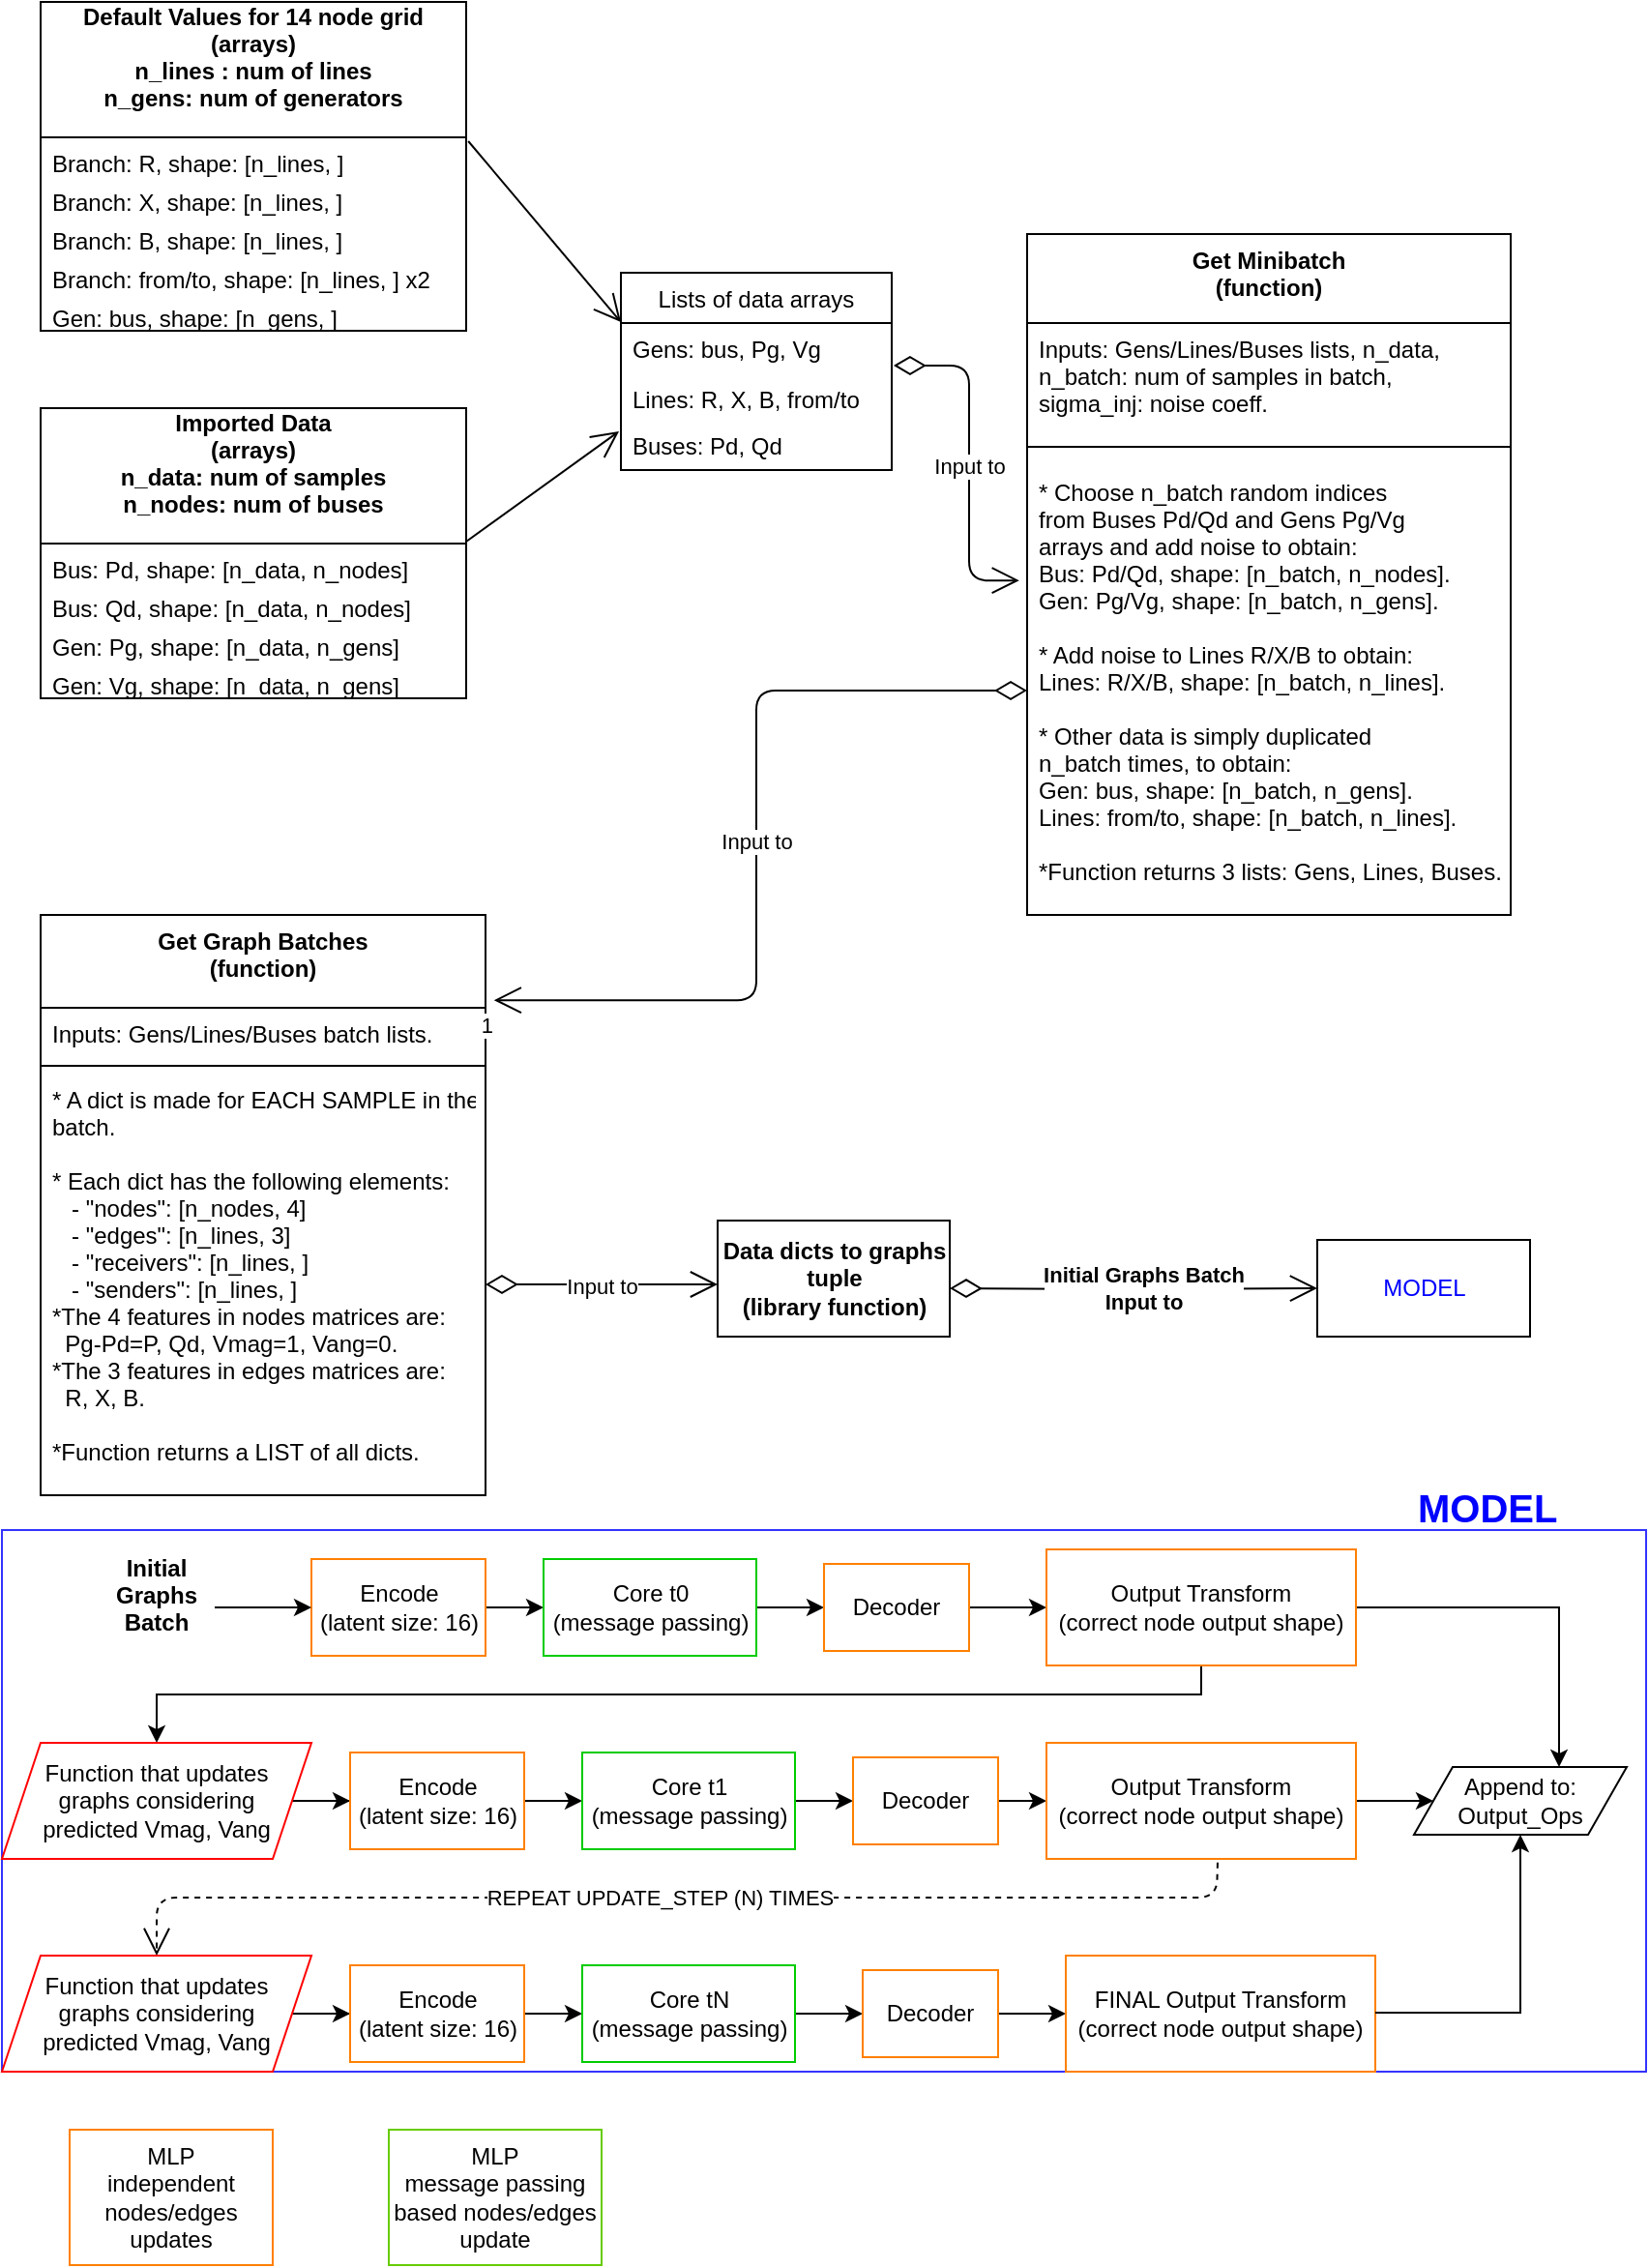 <mxfile version="14.0.1" type="github">
  <diagram id="NX9X9Dx4tGmhcnGqsxjO" name="Page-1">
    <mxGraphModel dx="1483" dy="879" grid="1" gridSize="10" guides="1" tooltips="1" connect="1" arrows="1" fold="1" page="1" pageScale="1" pageWidth="850" pageHeight="1100" math="0" shadow="0">
      <root>
        <mxCell id="0" />
        <mxCell id="1" parent="0" />
        <mxCell id="xKvRT-cBqtyTfY7rPIqp-101" value="" style="verticalLabelPosition=bottom;verticalAlign=top;html=1;shape=mxgraph.basic.rect;fillColor2=none;strokeWidth=1;size=20;indent=5;rotation=0;labelBorderColor=#0000FF;strokeColor=#3333FF;" vertex="1" parent="1">
          <mxGeometry y="810" width="850" height="280" as="geometry" />
        </mxCell>
        <mxCell id="xKvRT-cBqtyTfY7rPIqp-8" value="Imported Data&#xa;(arrays)&#xa;n_data: num of samples&#xa;n_nodes: num of buses&#xa;" style="swimlane;fontStyle=1;childLayout=stackLayout;horizontal=1;startSize=70;fillColor=none;horizontalStack=0;resizeParent=1;resizeParentMax=0;resizeLast=0;collapsible=1;marginBottom=0;" vertex="1" parent="1">
          <mxGeometry x="20" y="230" width="220" height="150" as="geometry" />
        </mxCell>
        <mxCell id="xKvRT-cBqtyTfY7rPIqp-9" value="Bus: Pd, shape:  [n_data, n_nodes]" style="text;strokeColor=none;fillColor=none;align=left;verticalAlign=top;spacingLeft=4;spacingRight=4;overflow=hidden;rotatable=0;points=[[0,0.5],[1,0.5]];portConstraint=eastwest;" vertex="1" parent="xKvRT-cBqtyTfY7rPIqp-8">
          <mxGeometry y="70" width="220" height="20" as="geometry" />
        </mxCell>
        <mxCell id="xKvRT-cBqtyTfY7rPIqp-10" value="Bus: Qd, shape:  [n_data, n_nodes]" style="text;strokeColor=none;fillColor=none;align=left;verticalAlign=top;spacingLeft=4;spacingRight=4;overflow=hidden;rotatable=0;points=[[0,0.5],[1,0.5]];portConstraint=eastwest;" vertex="1" parent="xKvRT-cBqtyTfY7rPIqp-8">
          <mxGeometry y="90" width="220" height="20" as="geometry" />
        </mxCell>
        <mxCell id="xKvRT-cBqtyTfY7rPIqp-11" value="Gen: Pg, shape:  [n_data, n_gens]&#xa;&#xa;" style="text;strokeColor=none;fillColor=none;align=left;verticalAlign=top;spacingLeft=4;spacingRight=4;overflow=hidden;rotatable=0;points=[[0,0.5],[1,0.5]];portConstraint=eastwest;" vertex="1" parent="xKvRT-cBqtyTfY7rPIqp-8">
          <mxGeometry y="110" width="220" height="20" as="geometry" />
        </mxCell>
        <mxCell id="xKvRT-cBqtyTfY7rPIqp-15" value="Gen: Vg, shape:  [n_data, n_gens]" style="text;strokeColor=none;fillColor=none;align=left;verticalAlign=top;spacingLeft=4;spacingRight=4;overflow=hidden;rotatable=0;points=[[0,0.5],[1,0.5]];portConstraint=eastwest;" vertex="1" parent="xKvRT-cBqtyTfY7rPIqp-8">
          <mxGeometry y="130" width="220" height="20" as="geometry" />
        </mxCell>
        <mxCell id="xKvRT-cBqtyTfY7rPIqp-17" value="Default Values for 14 node grid&#xa;(arrays)&#xa;n_lines : num of lines &#xa;n_gens: num of generators&#xa;" style="swimlane;fontStyle=1;childLayout=stackLayout;horizontal=1;startSize=70;fillColor=none;horizontalStack=0;resizeParent=1;resizeParentMax=0;resizeLast=0;collapsible=1;marginBottom=0;" vertex="1" parent="1">
          <mxGeometry x="20" y="20" width="220" height="170" as="geometry" />
        </mxCell>
        <mxCell id="xKvRT-cBqtyTfY7rPIqp-18" value="Branch: R, shape: [n_lines, ]" style="text;strokeColor=none;fillColor=none;align=left;verticalAlign=top;spacingLeft=4;spacingRight=4;overflow=hidden;rotatable=0;points=[[0,0.5],[1,0.5]];portConstraint=eastwest;" vertex="1" parent="xKvRT-cBqtyTfY7rPIqp-17">
          <mxGeometry y="70" width="220" height="20" as="geometry" />
        </mxCell>
        <mxCell id="xKvRT-cBqtyTfY7rPIqp-19" value="Branch: X, shape: [n_lines, ]" style="text;strokeColor=none;fillColor=none;align=left;verticalAlign=top;spacingLeft=4;spacingRight=4;overflow=hidden;rotatable=0;points=[[0,0.5],[1,0.5]];portConstraint=eastwest;" vertex="1" parent="xKvRT-cBqtyTfY7rPIqp-17">
          <mxGeometry y="90" width="220" height="20" as="geometry" />
        </mxCell>
        <mxCell id="xKvRT-cBqtyTfY7rPIqp-20" value="Branch: B, shape:  [n_lines, ]&#xa;&#xa;" style="text;strokeColor=none;fillColor=none;align=left;verticalAlign=top;spacingLeft=4;spacingRight=4;overflow=hidden;rotatable=0;points=[[0,0.5],[1,0.5]];portConstraint=eastwest;" vertex="1" parent="xKvRT-cBqtyTfY7rPIqp-17">
          <mxGeometry y="110" width="220" height="20" as="geometry" />
        </mxCell>
        <mxCell id="xKvRT-cBqtyTfY7rPIqp-21" value="Branch: from/to, shape:  [n_lines, ] x2" style="text;strokeColor=none;fillColor=none;align=left;verticalAlign=top;spacingLeft=4;spacingRight=4;overflow=hidden;rotatable=0;points=[[0,0.5],[1,0.5]];portConstraint=eastwest;" vertex="1" parent="xKvRT-cBqtyTfY7rPIqp-17">
          <mxGeometry y="130" width="220" height="20" as="geometry" />
        </mxCell>
        <mxCell id="xKvRT-cBqtyTfY7rPIqp-22" value="Gen: bus, shape:  [n_gens, ]" style="text;strokeColor=none;fillColor=none;align=left;verticalAlign=top;spacingLeft=4;spacingRight=4;overflow=hidden;rotatable=0;points=[[0,0.5],[1,0.5]];portConstraint=eastwest;" vertex="1" parent="xKvRT-cBqtyTfY7rPIqp-17">
          <mxGeometry y="150" width="220" height="20" as="geometry" />
        </mxCell>
        <mxCell id="xKvRT-cBqtyTfY7rPIqp-24" value="" style="endArrow=open;endFill=1;endSize=12;html=1;exitX=1.005;exitY=0.1;exitDx=0;exitDy=0;exitPerimeter=0;entryX=0;entryY=0.25;entryDx=0;entryDy=0;" edge="1" parent="1" source="xKvRT-cBqtyTfY7rPIqp-18" target="xKvRT-cBqtyTfY7rPIqp-35">
          <mxGeometry width="160" relative="1" as="geometry">
            <mxPoint x="350" y="240" as="sourcePoint" />
            <mxPoint x="320" y="130" as="targetPoint" />
          </mxGeometry>
        </mxCell>
        <mxCell id="xKvRT-cBqtyTfY7rPIqp-25" value="" style="endArrow=open;endFill=1;endSize=12;html=1;exitX=1;exitY=-0.05;exitDx=0;exitDy=0;exitPerimeter=0;entryX=-0.007;entryY=0.231;entryDx=0;entryDy=0;entryPerimeter=0;" edge="1" parent="1" source="xKvRT-cBqtyTfY7rPIqp-9" target="xKvRT-cBqtyTfY7rPIqp-38">
          <mxGeometry width="160" relative="1" as="geometry">
            <mxPoint x="350" y="240" as="sourcePoint" />
            <mxPoint x="320" y="280" as="targetPoint" />
          </mxGeometry>
        </mxCell>
        <mxCell id="xKvRT-cBqtyTfY7rPIqp-30" value="Get Minibatch&#xa;(function)&#xa;" style="swimlane;fontStyle=1;align=center;verticalAlign=top;childLayout=stackLayout;horizontal=1;startSize=46;horizontalStack=0;resizeParent=1;resizeParentMax=0;resizeLast=0;collapsible=1;marginBottom=0;" vertex="1" parent="1">
          <mxGeometry x="530" y="140" width="250" height="352" as="geometry" />
        </mxCell>
        <mxCell id="xKvRT-cBqtyTfY7rPIqp-31" value="Inputs: Gens/Lines/Buses lists, n_data,&#xa; n_batch: num of samples in batch,&#xa; sigma_inj: noise coeff.&#xa;&#xa;" style="text;strokeColor=none;fillColor=none;align=left;verticalAlign=top;spacingLeft=4;spacingRight=4;overflow=hidden;rotatable=0;points=[[0,0.5],[1,0.5]];portConstraint=eastwest;" vertex="1" parent="xKvRT-cBqtyTfY7rPIqp-30">
          <mxGeometry y="46" width="250" height="54" as="geometry" />
        </mxCell>
        <mxCell id="xKvRT-cBqtyTfY7rPIqp-32" value="" style="line;strokeWidth=1;fillColor=none;align=left;verticalAlign=middle;spacingTop=-1;spacingLeft=3;spacingRight=3;rotatable=0;labelPosition=right;points=[];portConstraint=eastwest;" vertex="1" parent="xKvRT-cBqtyTfY7rPIqp-30">
          <mxGeometry y="100" width="250" height="20" as="geometry" />
        </mxCell>
        <mxCell id="xKvRT-cBqtyTfY7rPIqp-45" value="* Choose n_batch random indices &#xa;from Buses Pd/Qd and Gens Pg/Vg&#xa;arrays and add noise to obtain:&#xa;Bus: Pd/Qd, shape: [n_batch, n_nodes].&#xa;Gen: Pg/Vg, shape: [n_batch, n_gens].&#xa;&#xa;* Add noise to Lines R/X/B to obtain:&#xa;Lines: R/X/B, shape: [n_batch, n_lines].&#xa;&#xa;* Other data is simply duplicated  &#xa;n_batch times, to obtain:&#xa;Gen: bus, shape: [n_batch, n_gens].&#xa;Lines: from/to, shape: [n_batch, n_lines].&#xa;&#xa;*Function returns 3 lists: Gens, Lines, Buses.&#xa; " style="text;strokeColor=none;fillColor=none;align=left;verticalAlign=top;spacingLeft=4;spacingRight=4;overflow=hidden;rotatable=0;points=[[0,0.5],[1,0.5]];portConstraint=eastwest;" vertex="1" parent="xKvRT-cBqtyTfY7rPIqp-30">
          <mxGeometry y="120" width="250" height="232" as="geometry" />
        </mxCell>
        <mxCell id="xKvRT-cBqtyTfY7rPIqp-35" value="Lists of data arrays" style="swimlane;fontStyle=0;childLayout=stackLayout;horizontal=1;startSize=26;fillColor=none;horizontalStack=0;resizeParent=1;resizeParentMax=0;resizeLast=0;collapsible=1;marginBottom=0;" vertex="1" parent="1">
          <mxGeometry x="320" y="160" width="140" height="102" as="geometry" />
        </mxCell>
        <mxCell id="xKvRT-cBqtyTfY7rPIqp-37" value="Gens: bus, Pg, Vg" style="text;strokeColor=none;fillColor=none;align=left;verticalAlign=top;spacingLeft=4;spacingRight=4;overflow=hidden;rotatable=0;points=[[0,0.5],[1,0.5]];portConstraint=eastwest;" vertex="1" parent="xKvRT-cBqtyTfY7rPIqp-35">
          <mxGeometry y="26" width="140" height="26" as="geometry" />
        </mxCell>
        <mxCell id="xKvRT-cBqtyTfY7rPIqp-36" value="Lines: R, X, B, from/to" style="text;strokeColor=none;fillColor=none;align=left;verticalAlign=top;spacingLeft=4;spacingRight=4;overflow=hidden;rotatable=0;points=[[0,0.5],[1,0.5]];portConstraint=eastwest;" vertex="1" parent="xKvRT-cBqtyTfY7rPIqp-35">
          <mxGeometry y="52" width="140" height="24" as="geometry" />
        </mxCell>
        <mxCell id="xKvRT-cBqtyTfY7rPIqp-38" value="Buses: Pd, Qd" style="text;strokeColor=none;fillColor=none;align=left;verticalAlign=top;spacingLeft=4;spacingRight=4;overflow=hidden;rotatable=0;points=[[0,0.5],[1,0.5]];portConstraint=eastwest;" vertex="1" parent="xKvRT-cBqtyTfY7rPIqp-35">
          <mxGeometry y="76" width="140" height="26" as="geometry" />
        </mxCell>
        <mxCell id="xKvRT-cBqtyTfY7rPIqp-41" value="Input to" style="endArrow=open;html=1;endSize=12;startArrow=diamondThin;startSize=14;startFill=0;edgeStyle=orthogonalEdgeStyle;exitX=1.007;exitY=-0.167;exitDx=0;exitDy=0;exitPerimeter=0;entryX=-0.017;entryY=0.341;entryDx=0;entryDy=0;entryPerimeter=0;" edge="1" parent="1" source="xKvRT-cBqtyTfY7rPIqp-36">
          <mxGeometry x="0.034" relative="1" as="geometry">
            <mxPoint x="330" y="320" as="sourcePoint" />
            <mxPoint x="525.92" y="319.112" as="targetPoint" />
            <Array as="points">
              <mxPoint x="500" y="208" />
              <mxPoint x="500" y="319" />
            </Array>
            <mxPoint as="offset" />
          </mxGeometry>
        </mxCell>
        <mxCell id="xKvRT-cBqtyTfY7rPIqp-46" value="Get Graph Batches&#xa;(function)" style="swimlane;fontStyle=1;align=center;verticalAlign=top;childLayout=stackLayout;horizontal=1;startSize=48;horizontalStack=0;resizeParent=1;resizeParentMax=0;resizeLast=0;collapsible=1;marginBottom=0;" vertex="1" parent="1">
          <mxGeometry x="20" y="492" width="230" height="300" as="geometry" />
        </mxCell>
        <mxCell id="xKvRT-cBqtyTfY7rPIqp-47" value="Inputs: Gens/Lines/Buses batch lists." style="text;strokeColor=none;fillColor=none;align=left;verticalAlign=top;spacingLeft=4;spacingRight=4;overflow=hidden;rotatable=0;points=[[0,0.5],[1,0.5]];portConstraint=eastwest;" vertex="1" parent="xKvRT-cBqtyTfY7rPIqp-46">
          <mxGeometry y="48" width="230" height="26" as="geometry" />
        </mxCell>
        <mxCell id="xKvRT-cBqtyTfY7rPIqp-48" value="" style="line;strokeWidth=1;fillColor=none;align=left;verticalAlign=middle;spacingTop=-1;spacingLeft=3;spacingRight=3;rotatable=0;labelPosition=right;points=[];portConstraint=eastwest;" vertex="1" parent="xKvRT-cBqtyTfY7rPIqp-46">
          <mxGeometry y="74" width="230" height="8" as="geometry" />
        </mxCell>
        <mxCell id="xKvRT-cBqtyTfY7rPIqp-49" value="* A dict is made for EACH SAMPLE in the&#xa;batch. &#xa;&#xa;* Each dict has the following elements:&#xa;   - &quot;nodes&quot;: [n_nodes, 4]&#xa;   - &quot;edges&quot;: [n_lines, 3]&#xa;   - &quot;receivers&quot;: [n_lines, ]&#xa;   - &quot;senders&quot;: [n_lines, ]&#xa;*The 4 features in nodes matrices are:&#xa;  Pg-Pd=P, Qd, Vmag=1, Vang=0. &#xa;*The 3 features in edges matrices are:&#xa;  R, X, B.&#xa;&#xa;*Function returns a LIST of all dicts.&#xa;&#xa;&#xa;&#xa;" style="text;strokeColor=none;fillColor=none;align=left;verticalAlign=top;spacingLeft=4;spacingRight=4;overflow=hidden;rotatable=0;points=[[0,0.5],[1,0.5]];portConstraint=eastwest;" vertex="1" parent="xKvRT-cBqtyTfY7rPIqp-46">
          <mxGeometry y="82" width="230" height="218" as="geometry" />
        </mxCell>
        <mxCell id="xKvRT-cBqtyTfY7rPIqp-50" value="Input to" style="endArrow=open;html=1;endSize=12;startArrow=diamondThin;startSize=14;startFill=0;edgeStyle=orthogonalEdgeStyle;" edge="1" parent="1" source="xKvRT-cBqtyTfY7rPIqp-49">
          <mxGeometry relative="1" as="geometry">
            <mxPoint x="410" y="490" as="sourcePoint" />
            <mxPoint x="370" y="683" as="targetPoint" />
            <mxPoint as="offset" />
          </mxGeometry>
        </mxCell>
        <mxCell id="xKvRT-cBqtyTfY7rPIqp-53" value="&lt;div&gt;Data dicts to graphs&lt;/div&gt;&lt;div&gt;tuple&lt;/div&gt;&lt;div&gt;(library function)&lt;br&gt;&lt;/div&gt;" style="html=1;fontStyle=1" vertex="1" parent="1">
          <mxGeometry x="370" y="650" width="120" height="60" as="geometry" />
        </mxCell>
        <mxCell id="xKvRT-cBqtyTfY7rPIqp-54" value="Input to" style="endArrow=open;html=1;endSize=12;startArrow=diamondThin;startSize=14;startFill=0;edgeStyle=orthogonalEdgeStyle;entryX=1.019;entryY=0.147;entryDx=0;entryDy=0;entryPerimeter=0;" edge="1" parent="1" source="xKvRT-cBqtyTfY7rPIqp-45" target="xKvRT-cBqtyTfY7rPIqp-46">
          <mxGeometry relative="1" as="geometry">
            <mxPoint x="240" y="610" as="sourcePoint" />
            <mxPoint x="400" y="610" as="targetPoint" />
          </mxGeometry>
        </mxCell>
        <mxCell id="xKvRT-cBqtyTfY7rPIqp-56" value="1" style="edgeLabel;resizable=0;html=1;align=right;verticalAlign=top;" connectable="0" vertex="1" parent="xKvRT-cBqtyTfY7rPIqp-54">
          <mxGeometry x="1" relative="1" as="geometry" />
        </mxCell>
        <mxCell id="xKvRT-cBqtyTfY7rPIqp-57" value="&lt;font color=&quot;#0000FF&quot;&gt;MODEL&lt;/font&gt;" style="html=1;" vertex="1" parent="1">
          <mxGeometry x="680" y="660" width="110" height="50" as="geometry" />
        </mxCell>
        <mxCell id="xKvRT-cBqtyTfY7rPIqp-58" value="&lt;div&gt;Initial Graphs Batch&lt;/div&gt;&lt;div&gt;Input to&lt;br&gt;&lt;/div&gt;" style="endArrow=open;html=1;endSize=12;startArrow=diamondThin;startSize=14;startFill=0;edgeStyle=orthogonalEdgeStyle;fontStyle=1" edge="1" parent="1" target="xKvRT-cBqtyTfY7rPIqp-57">
          <mxGeometry x="0.053" relative="1" as="geometry">
            <mxPoint x="490" y="685" as="sourcePoint" />
            <mxPoint x="600" y="684.66" as="targetPoint" />
            <mxPoint as="offset" />
            <Array as="points" />
          </mxGeometry>
        </mxCell>
        <mxCell id="xKvRT-cBqtyTfY7rPIqp-64" value="" style="edgeStyle=orthogonalEdgeStyle;rounded=0;orthogonalLoop=1;jettySize=auto;html=1;" edge="1" parent="1" source="xKvRT-cBqtyTfY7rPIqp-59" target="xKvRT-cBqtyTfY7rPIqp-61">
          <mxGeometry relative="1" as="geometry" />
        </mxCell>
        <mxCell id="xKvRT-cBqtyTfY7rPIqp-59" value="&lt;div&gt;Encode&lt;/div&gt;(latent size: 16)" style="html=1;strokeColor=#FF8000;" vertex="1" parent="1">
          <mxGeometry x="160" y="825" width="90" height="50" as="geometry" />
        </mxCell>
        <mxCell id="xKvRT-cBqtyTfY7rPIqp-63" value="" style="edgeStyle=orthogonalEdgeStyle;rounded=0;orthogonalLoop=1;jettySize=auto;html=1;" edge="1" parent="1" source="xKvRT-cBqtyTfY7rPIqp-61" target="xKvRT-cBqtyTfY7rPIqp-62">
          <mxGeometry relative="1" as="geometry" />
        </mxCell>
        <mxCell id="xKvRT-cBqtyTfY7rPIqp-61" value="&lt;div&gt;Core t0&lt;br&gt;&lt;/div&gt;&lt;div&gt;(message passing)&lt;br&gt;&lt;/div&gt;" style="html=1;strokeColor=#00CC00;" vertex="1" parent="1">
          <mxGeometry x="280" y="825" width="110" height="50" as="geometry" />
        </mxCell>
        <mxCell id="xKvRT-cBqtyTfY7rPIqp-66" value="" style="edgeStyle=orthogonalEdgeStyle;rounded=0;orthogonalLoop=1;jettySize=auto;html=1;" edge="1" parent="1" source="xKvRT-cBqtyTfY7rPIqp-62" target="xKvRT-cBqtyTfY7rPIqp-65">
          <mxGeometry relative="1" as="geometry" />
        </mxCell>
        <mxCell id="xKvRT-cBqtyTfY7rPIqp-62" value="Decoder" style="whiteSpace=wrap;html=1;strokeColor=#FF8000;" vertex="1" parent="1">
          <mxGeometry x="425" y="827.5" width="75" height="45" as="geometry" />
        </mxCell>
        <mxCell id="xKvRT-cBqtyTfY7rPIqp-72" style="edgeStyle=orthogonalEdgeStyle;rounded=0;orthogonalLoop=1;jettySize=auto;html=1;" edge="1" parent="1" source="xKvRT-cBqtyTfY7rPIqp-65" target="xKvRT-cBqtyTfY7rPIqp-67">
          <mxGeometry relative="1" as="geometry">
            <Array as="points">
              <mxPoint x="805" y="850" />
            </Array>
          </mxGeometry>
        </mxCell>
        <mxCell id="xKvRT-cBqtyTfY7rPIqp-85" value="" style="edgeStyle=orthogonalEdgeStyle;rounded=0;orthogonalLoop=1;jettySize=auto;html=1;entryX=0.5;entryY=0;entryDx=0;entryDy=0;" edge="1" parent="1" source="xKvRT-cBqtyTfY7rPIqp-65" target="xKvRT-cBqtyTfY7rPIqp-73">
          <mxGeometry relative="1" as="geometry">
            <Array as="points">
              <mxPoint x="620" y="895" />
              <mxPoint x="80" y="895" />
            </Array>
          </mxGeometry>
        </mxCell>
        <mxCell id="xKvRT-cBqtyTfY7rPIqp-65" value="&lt;div&gt;Output Transform&lt;/div&gt;&lt;div&gt;(correct node output shape)&lt;br&gt;&lt;/div&gt;" style="whiteSpace=wrap;html=1;strokeColor=#FF8000;" vertex="1" parent="1">
          <mxGeometry x="540" y="820" width="160" height="60" as="geometry" />
        </mxCell>
        <mxCell id="xKvRT-cBqtyTfY7rPIqp-67" value="&lt;div&gt;Append to:&lt;/div&gt;&lt;div&gt;Output_Ops&lt;br&gt;&lt;/div&gt;" style="shape=parallelogram;perimeter=parallelogramPerimeter;whiteSpace=wrap;html=1;fixedSize=1;" vertex="1" parent="1">
          <mxGeometry x="730" y="932.5" width="110" height="35" as="geometry" />
        </mxCell>
        <mxCell id="xKvRT-cBqtyTfY7rPIqp-70" value="" style="edgeStyle=orthogonalEdgeStyle;rounded=0;orthogonalLoop=1;jettySize=auto;html=1;" edge="1" parent="1" source="xKvRT-cBqtyTfY7rPIqp-69" target="xKvRT-cBqtyTfY7rPIqp-59">
          <mxGeometry relative="1" as="geometry" />
        </mxCell>
        <mxCell id="xKvRT-cBqtyTfY7rPIqp-69" value="Initial&#xa;Graphs&#xa;Batch&#xa;" style="text;align=center;fontStyle=1;verticalAlign=middle;spacingLeft=3;spacingRight=3;strokeColor=none;rotatable=0;points=[[0,0.5],[1,0.5]];portConstraint=eastwest;" vertex="1" parent="1">
          <mxGeometry x="50" y="837" width="60" height="26" as="geometry" />
        </mxCell>
        <mxCell id="xKvRT-cBqtyTfY7rPIqp-76" value="" style="edgeStyle=orthogonalEdgeStyle;rounded=0;orthogonalLoop=1;jettySize=auto;html=1;" edge="1" parent="1" source="xKvRT-cBqtyTfY7rPIqp-73" target="xKvRT-cBqtyTfY7rPIqp-75">
          <mxGeometry relative="1" as="geometry" />
        </mxCell>
        <mxCell id="xKvRT-cBqtyTfY7rPIqp-73" value="&lt;div&gt;Function that updates&lt;/div&gt;&lt;div&gt;graphs considering&lt;/div&gt;&lt;div&gt;predicted Vmag, Vang&lt;br&gt;&lt;/div&gt;" style="shape=parallelogram;perimeter=parallelogramPerimeter;whiteSpace=wrap;html=1;fixedSize=1;strokeColor=#FF0000;" vertex="1" parent="1">
          <mxGeometry y="920" width="160" height="60" as="geometry" />
        </mxCell>
        <mxCell id="xKvRT-cBqtyTfY7rPIqp-78" value="" style="edgeStyle=orthogonalEdgeStyle;rounded=0;orthogonalLoop=1;jettySize=auto;html=1;" edge="1" parent="1" source="xKvRT-cBqtyTfY7rPIqp-75" target="xKvRT-cBqtyTfY7rPIqp-77">
          <mxGeometry relative="1" as="geometry" />
        </mxCell>
        <mxCell id="xKvRT-cBqtyTfY7rPIqp-75" value="&lt;div&gt;Encode&lt;/div&gt;(latent size: 16)" style="html=1;strokeColor=#FF8000;" vertex="1" parent="1">
          <mxGeometry x="180" y="925" width="90" height="50" as="geometry" />
        </mxCell>
        <mxCell id="xKvRT-cBqtyTfY7rPIqp-80" value="" style="edgeStyle=orthogonalEdgeStyle;rounded=0;orthogonalLoop=1;jettySize=auto;html=1;" edge="1" parent="1" source="xKvRT-cBqtyTfY7rPIqp-77" target="xKvRT-cBqtyTfY7rPIqp-79">
          <mxGeometry relative="1" as="geometry" />
        </mxCell>
        <mxCell id="xKvRT-cBqtyTfY7rPIqp-77" value="&lt;div&gt;Core t1&lt;br&gt;&lt;/div&gt;&lt;div&gt;(message passing)&lt;br&gt;&lt;/div&gt;" style="html=1;strokeColor=#00CC00;" vertex="1" parent="1">
          <mxGeometry x="300" y="925" width="110" height="50" as="geometry" />
        </mxCell>
        <mxCell id="xKvRT-cBqtyTfY7rPIqp-82" value="" style="edgeStyle=orthogonalEdgeStyle;rounded=0;orthogonalLoop=1;jettySize=auto;html=1;" edge="1" parent="1" source="xKvRT-cBqtyTfY7rPIqp-79" target="xKvRT-cBqtyTfY7rPIqp-81">
          <mxGeometry relative="1" as="geometry" />
        </mxCell>
        <mxCell id="xKvRT-cBqtyTfY7rPIqp-79" value="Decoder" style="whiteSpace=wrap;html=1;strokeColor=#FF8000;" vertex="1" parent="1">
          <mxGeometry x="440" y="927.5" width="75" height="45" as="geometry" />
        </mxCell>
        <mxCell id="xKvRT-cBqtyTfY7rPIqp-83" value="" style="edgeStyle=orthogonalEdgeStyle;rounded=0;orthogonalLoop=1;jettySize=auto;html=1;" edge="1" parent="1" source="xKvRT-cBqtyTfY7rPIqp-81" target="xKvRT-cBqtyTfY7rPIqp-67">
          <mxGeometry relative="1" as="geometry" />
        </mxCell>
        <mxCell id="xKvRT-cBqtyTfY7rPIqp-81" value="&lt;div&gt;Output Transform&lt;/div&gt;&lt;div&gt;(correct node output shape)&lt;br&gt;&lt;/div&gt;" style="whiteSpace=wrap;html=1;strokeColor=#FF8000;" vertex="1" parent="1">
          <mxGeometry x="540" y="920" width="160" height="60" as="geometry" />
        </mxCell>
        <mxCell id="xKvRT-cBqtyTfY7rPIqp-88" value="REPEAT UPDATE_STEP (N) TIMES" style="endArrow=open;endSize=12;dashed=1;html=1;exitX=0.553;exitY=1.031;exitDx=0;exitDy=0;exitPerimeter=0;entryX=0.5;entryY=0;entryDx=0;entryDy=0;" edge="1" parent="1" source="xKvRT-cBqtyTfY7rPIqp-81" target="xKvRT-cBqtyTfY7rPIqp-89">
          <mxGeometry x="0.027" width="160" relative="1" as="geometry">
            <mxPoint x="320" y="960" as="sourcePoint" />
            <mxPoint x="190" y="1010" as="targetPoint" />
            <Array as="points">
              <mxPoint x="628" y="1000" />
              <mxPoint x="80" y="1000" />
            </Array>
            <mxPoint as="offset" />
          </mxGeometry>
        </mxCell>
        <mxCell id="xKvRT-cBqtyTfY7rPIqp-91" value="" style="edgeStyle=orthogonalEdgeStyle;rounded=0;orthogonalLoop=1;jettySize=auto;html=1;" edge="1" parent="1" source="xKvRT-cBqtyTfY7rPIqp-89" target="xKvRT-cBqtyTfY7rPIqp-90">
          <mxGeometry relative="1" as="geometry" />
        </mxCell>
        <mxCell id="xKvRT-cBqtyTfY7rPIqp-89" value="&lt;div&gt;Function that updates&lt;/div&gt;&lt;div&gt;graphs considering&lt;/div&gt;&lt;div&gt;predicted Vmag, Vang&lt;br&gt;&lt;/div&gt;" style="shape=parallelogram;perimeter=parallelogramPerimeter;whiteSpace=wrap;html=1;fixedSize=1;strokeColor=#FF0000;" vertex="1" parent="1">
          <mxGeometry y="1030" width="160" height="60" as="geometry" />
        </mxCell>
        <mxCell id="xKvRT-cBqtyTfY7rPIqp-93" value="" style="edgeStyle=orthogonalEdgeStyle;rounded=0;orthogonalLoop=1;jettySize=auto;html=1;" edge="1" parent="1" source="xKvRT-cBqtyTfY7rPIqp-90" target="xKvRT-cBqtyTfY7rPIqp-92">
          <mxGeometry relative="1" as="geometry" />
        </mxCell>
        <mxCell id="xKvRT-cBqtyTfY7rPIqp-90" value="&lt;div&gt;Encode&lt;/div&gt;(latent size: 16)" style="html=1;strokeColor=#FF8000;" vertex="1" parent="1">
          <mxGeometry x="180" y="1035" width="90" height="50" as="geometry" />
        </mxCell>
        <mxCell id="xKvRT-cBqtyTfY7rPIqp-95" value="" style="edgeStyle=orthogonalEdgeStyle;rounded=0;orthogonalLoop=1;jettySize=auto;html=1;" edge="1" parent="1" source="xKvRT-cBqtyTfY7rPIqp-92" target="xKvRT-cBqtyTfY7rPIqp-94">
          <mxGeometry relative="1" as="geometry" />
        </mxCell>
        <mxCell id="xKvRT-cBqtyTfY7rPIqp-92" value="&lt;div&gt;Core tN&lt;br&gt;&lt;/div&gt;&lt;div&gt;(message passing)&lt;br&gt;&lt;/div&gt;" style="html=1;strokeColor=#00CC00;" vertex="1" parent="1">
          <mxGeometry x="300" y="1035" width="110" height="50" as="geometry" />
        </mxCell>
        <mxCell id="xKvRT-cBqtyTfY7rPIqp-97" value="" style="edgeStyle=orthogonalEdgeStyle;rounded=0;orthogonalLoop=1;jettySize=auto;html=1;" edge="1" parent="1" source="xKvRT-cBqtyTfY7rPIqp-94" target="xKvRT-cBqtyTfY7rPIqp-96">
          <mxGeometry relative="1" as="geometry" />
        </mxCell>
        <mxCell id="xKvRT-cBqtyTfY7rPIqp-94" value="Decoder" style="whiteSpace=wrap;html=1;strokeColor=#FF8000;" vertex="1" parent="1">
          <mxGeometry x="445" y="1037.5" width="70" height="45" as="geometry" />
        </mxCell>
        <mxCell id="xKvRT-cBqtyTfY7rPIqp-96" value="&lt;div&gt;FINAL Output Transform&lt;/div&gt;&lt;div&gt;(correct node output shape)&lt;br&gt;&lt;/div&gt;" style="whiteSpace=wrap;html=1;strokeColor=#FF8000;" vertex="1" parent="1">
          <mxGeometry x="550" y="1030" width="160" height="60" as="geometry" />
        </mxCell>
        <mxCell id="xKvRT-cBqtyTfY7rPIqp-98" value="" style="edgeStyle=orthogonalEdgeStyle;rounded=0;orthogonalLoop=1;jettySize=auto;html=1;entryX=0.5;entryY=1;entryDx=0;entryDy=0;" edge="1" parent="1" target="xKvRT-cBqtyTfY7rPIqp-67">
          <mxGeometry relative="1" as="geometry">
            <mxPoint x="710" y="1059.5" as="sourcePoint" />
            <mxPoint x="750" y="1059.5" as="targetPoint" />
            <Array as="points">
              <mxPoint x="785" y="1060" />
            </Array>
          </mxGeometry>
        </mxCell>
        <mxCell id="xKvRT-cBqtyTfY7rPIqp-102" value="&lt;font style=&quot;font-size: 20px&quot;&gt;&lt;b&gt;&lt;font style=&quot;font-size: 20px&quot; color=&quot;#0000FF&quot;&gt;MODEL&lt;/font&gt;&lt;/b&gt;&lt;/font&gt;" style="text;whiteSpace=wrap;html=1;" vertex="1" parent="1">
          <mxGeometry x="730" y="780" width="70" height="30" as="geometry" />
        </mxCell>
        <mxCell id="xKvRT-cBqtyTfY7rPIqp-103" value="&lt;div&gt;MLP&lt;/div&gt;&lt;div&gt;independent&lt;/div&gt;&lt;div&gt;nodes/edges&lt;/div&gt;&lt;div&gt;updates&lt;br&gt;&lt;/div&gt;" style="whiteSpace=wrap;html=1;strokeColor=#FF8000;" vertex="1" parent="1">
          <mxGeometry x="35" y="1120" width="105" height="70" as="geometry" />
        </mxCell>
        <mxCell id="xKvRT-cBqtyTfY7rPIqp-104" value="&lt;div&gt;MLP&lt;/div&gt;&lt;div&gt;message passing&lt;/div&gt;&lt;div&gt;based nodes/edges&lt;/div&gt;&lt;div&gt;update&lt;br&gt;&lt;/div&gt;" style="whiteSpace=wrap;html=1;strokeColor=#66CC00;" vertex="1" parent="1">
          <mxGeometry x="200" y="1120" width="110" height="70" as="geometry" />
        </mxCell>
      </root>
    </mxGraphModel>
  </diagram>
</mxfile>

